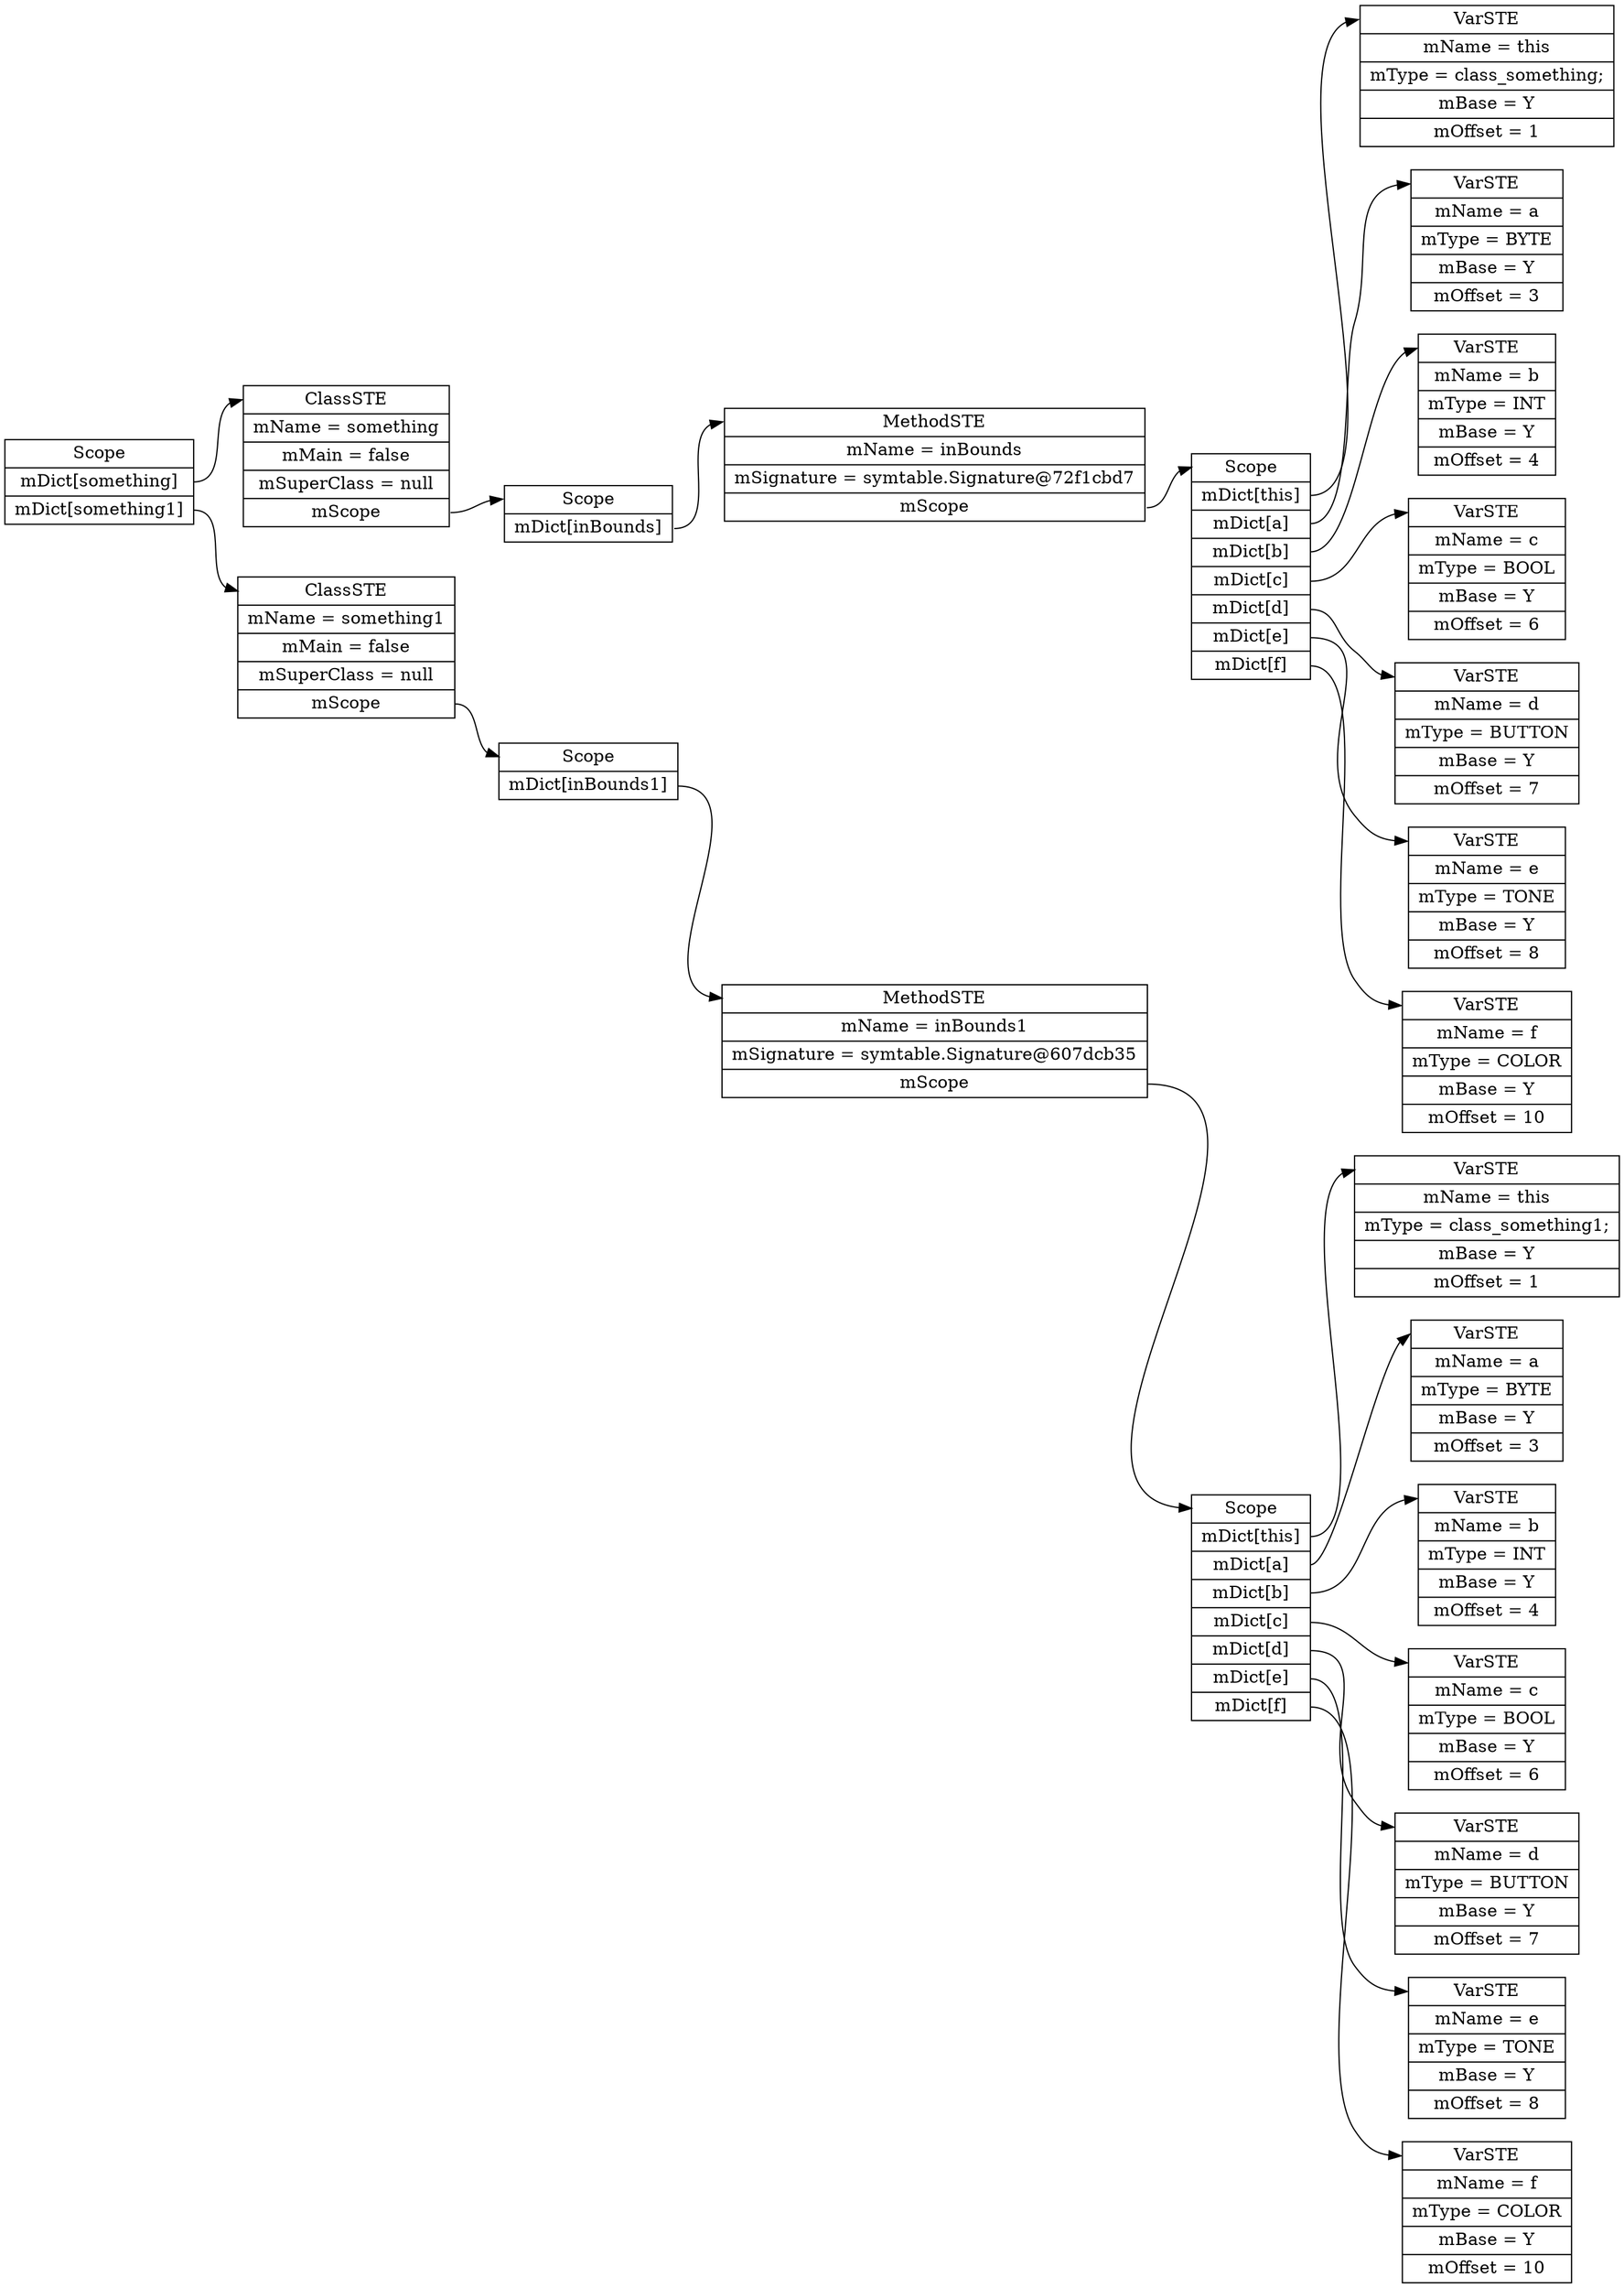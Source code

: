 digraph SymTable {
	graph [rankdir="LR"];
	node [shape=record];
	0 [label=" <f0> Scope | <f1> mDict\[something\] | <f2> mDict\[something1\] "];
	0:<f1> -> 1:<f0>;
	1 [label=" <f0> ClassSTE | <f1> mName = something| <f2> mMain = false| <f3> mSuperClass = null| <f4> mScope "];
	1:<f4> -> 2:<f0>;
	2 [label=" <f0> Scope | <f1> mDict\[inBounds\] "];
	2:<f1> -> 3:<f0>;
	3 [label=" <f0> MethodSTE | <f1> mName = inBounds| <f2> mSignature = symtable.Signature@72f1cbd7| <f3> mScope "];
	3:<f3> -> 4:<f0>;
	4 [label=" <f0> Scope | <f1> mDict\[this\] | <f2> mDict\[a\] | <f3> mDict\[b\] | <f4> mDict\[c\] | <f5> mDict\[d\] | <f6> mDict\[e\] | <f7> mDict\[f\] "];
	4:<f1> -> 5:<f0>;
	5 [label=" <f0> VarSTE | <f1> mName = this| <f2> mType = class_something;| <f3> mBase = Y| <f4> mOffset = 1"];
	4:<f2> -> 6:<f0>;
	6 [label=" <f0> VarSTE | <f1> mName = a| <f2> mType = BYTE| <f3> mBase = Y| <f4> mOffset = 3"];
	4:<f3> -> 7:<f0>;
	7 [label=" <f0> VarSTE | <f1> mName = b| <f2> mType = INT| <f3> mBase = Y| <f4> mOffset = 4"];
	4:<f4> -> 8:<f0>;
	8 [label=" <f0> VarSTE | <f1> mName = c| <f2> mType = BOOL| <f3> mBase = Y| <f4> mOffset = 6"];
	4:<f5> -> 9:<f0>;
	9 [label=" <f0> VarSTE | <f1> mName = d| <f2> mType = BUTTON| <f3> mBase = Y| <f4> mOffset = 7"];
	4:<f6> -> 10:<f0>;
	10 [label=" <f0> VarSTE | <f1> mName = e| <f2> mType = TONE| <f3> mBase = Y| <f4> mOffset = 8"];
	4:<f7> -> 11:<f0>;
	11 [label=" <f0> VarSTE | <f1> mName = f| <f2> mType = COLOR| <f3> mBase = Y| <f4> mOffset = 10"];
	0:<f2> -> 12:<f0>;
	12 [label=" <f0> ClassSTE | <f1> mName = something1| <f2> mMain = false| <f3> mSuperClass = null| <f4> mScope "];
	12:<f4> -> 13:<f0>;
	13 [label=" <f0> Scope | <f1> mDict\[inBounds1\] "];
	13:<f1> -> 14:<f0>;
	14 [label=" <f0> MethodSTE | <f1> mName = inBounds1| <f2> mSignature = symtable.Signature@607dcb35| <f3> mScope "];
	14:<f3> -> 15:<f0>;
	15 [label=" <f0> Scope | <f1> mDict\[this\] | <f2> mDict\[a\] | <f3> mDict\[b\] | <f4> mDict\[c\] | <f5> mDict\[d\] | <f6> mDict\[e\] | <f7> mDict\[f\] "];
	15:<f1> -> 16:<f0>;
	16 [label=" <f0> VarSTE | <f1> mName = this| <f2> mType = class_something1;| <f3> mBase = Y| <f4> mOffset = 1"];
	15:<f2> -> 17:<f0>;
	17 [label=" <f0> VarSTE | <f1> mName = a| <f2> mType = BYTE| <f3> mBase = Y| <f4> mOffset = 3"];
	15:<f3> -> 18:<f0>;
	18 [label=" <f0> VarSTE | <f1> mName = b| <f2> mType = INT| <f3> mBase = Y| <f4> mOffset = 4"];
	15:<f4> -> 19:<f0>;
	19 [label=" <f0> VarSTE | <f1> mName = c| <f2> mType = BOOL| <f3> mBase = Y| <f4> mOffset = 6"];
	15:<f5> -> 20:<f0>;
	20 [label=" <f0> VarSTE | <f1> mName = d| <f2> mType = BUTTON| <f3> mBase = Y| <f4> mOffset = 7"];
	15:<f6> -> 21:<f0>;
	21 [label=" <f0> VarSTE | <f1> mName = e| <f2> mType = TONE| <f3> mBase = Y| <f4> mOffset = 8"];
	15:<f7> -> 22:<f0>;
	22 [label=" <f0> VarSTE | <f1> mName = f| <f2> mType = COLOR| <f3> mBase = Y| <f4> mOffset = 10"];
}
